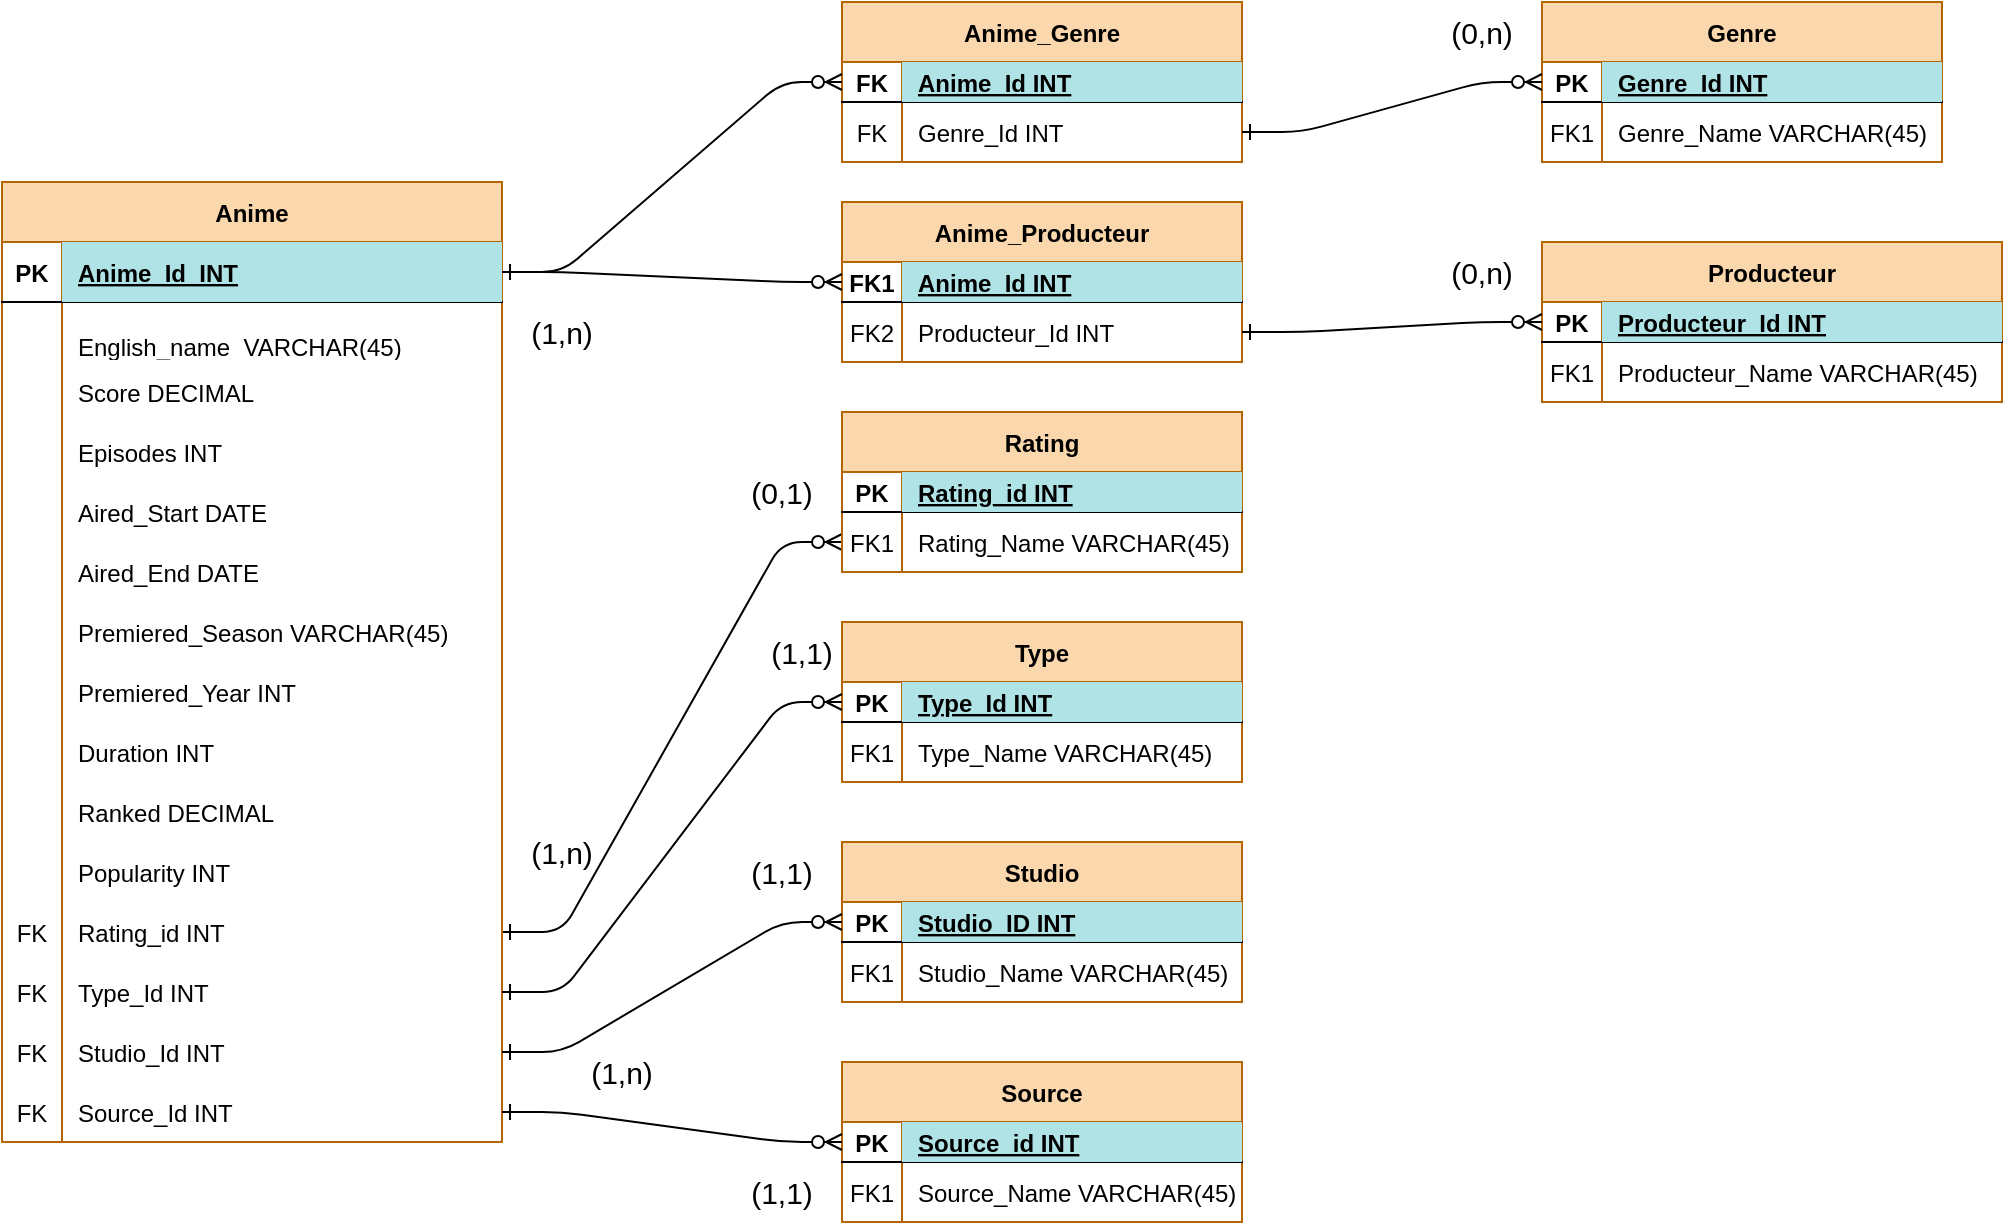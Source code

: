 <mxfile version="24.7.7">
  <diagram id="R2lEEEUBdFMjLlhIrx00" name="Page-1">
    <mxGraphModel dx="1882" dy="841" grid="1" gridSize="10" guides="1" tooltips="1" connect="1" arrows="1" fold="1" page="1" pageScale="1" pageWidth="1169" pageHeight="827" math="0" shadow="0" extFonts="Permanent Marker^https://fonts.googleapis.com/css?family=Permanent+Marker">
      <root>
        <mxCell id="0" />
        <mxCell id="1" parent="0" />
        <mxCell id="C-vyLk0tnHw3VtMMgP7b-1" value="" style="edgeStyle=entityRelationEdgeStyle;endArrow=ERzeroToMany;startArrow=ERone;endFill=1;startFill=0;entryX=0;entryY=0.5;entryDx=0;entryDy=0;exitX=1;exitY=0.5;exitDx=0;exitDy=0;" parent="1" source="Qt7AwBmkytnDfROVw25Z-112" target="C-vyLk0tnHw3VtMMgP7b-6" edge="1">
          <mxGeometry width="100" height="100" relative="1" as="geometry">
            <mxPoint x="340" y="720" as="sourcePoint" />
            <mxPoint x="440" y="620" as="targetPoint" />
          </mxGeometry>
        </mxCell>
        <mxCell id="C-vyLk0tnHw3VtMMgP7b-2" value="Rating" style="shape=table;startSize=30;container=1;collapsible=1;childLayout=tableLayout;fixedRows=1;rowLines=0;fontStyle=1;align=center;resizeLast=1;fillColor=#fad7ac;strokeColor=#b46504;" parent="1" vertex="1">
          <mxGeometry x="470" y="265" width="200" height="80" as="geometry" />
        </mxCell>
        <mxCell id="C-vyLk0tnHw3VtMMgP7b-3" value="" style="shape=partialRectangle;collapsible=0;dropTarget=0;pointerEvents=0;fillColor=none;points=[[0,0.5],[1,0.5]];portConstraint=eastwest;top=0;left=0;right=0;bottom=1;" parent="C-vyLk0tnHw3VtMMgP7b-2" vertex="1">
          <mxGeometry y="30" width="200" height="20" as="geometry" />
        </mxCell>
        <mxCell id="C-vyLk0tnHw3VtMMgP7b-4" value="PK" style="shape=partialRectangle;overflow=hidden;connectable=0;fillColor=none;top=0;left=0;bottom=0;right=0;fontStyle=1;" parent="C-vyLk0tnHw3VtMMgP7b-3" vertex="1">
          <mxGeometry width="30" height="20" as="geometry">
            <mxRectangle width="30" height="20" as="alternateBounds" />
          </mxGeometry>
        </mxCell>
        <mxCell id="C-vyLk0tnHw3VtMMgP7b-5" value="Rating_id INT" style="shape=partialRectangle;overflow=hidden;connectable=0;fillColor=#b0e3e6;top=0;left=0;bottom=0;right=0;align=left;spacingLeft=6;fontStyle=5;strokeColor=#0e8088;" parent="C-vyLk0tnHw3VtMMgP7b-3" vertex="1">
          <mxGeometry x="30" width="170" height="20" as="geometry">
            <mxRectangle width="170" height="20" as="alternateBounds" />
          </mxGeometry>
        </mxCell>
        <mxCell id="C-vyLk0tnHw3VtMMgP7b-6" value="" style="shape=partialRectangle;collapsible=0;dropTarget=0;pointerEvents=0;fillColor=none;points=[[0,0.5],[1,0.5]];portConstraint=eastwest;top=0;left=0;right=0;bottom=0;" parent="C-vyLk0tnHw3VtMMgP7b-2" vertex="1">
          <mxGeometry y="50" width="200" height="30" as="geometry" />
        </mxCell>
        <mxCell id="C-vyLk0tnHw3VtMMgP7b-7" value="FK1" style="shape=partialRectangle;overflow=hidden;connectable=0;fillColor=none;top=0;left=0;bottom=0;right=0;" parent="C-vyLk0tnHw3VtMMgP7b-6" vertex="1">
          <mxGeometry width="30" height="30" as="geometry">
            <mxRectangle width="30" height="30" as="alternateBounds" />
          </mxGeometry>
        </mxCell>
        <mxCell id="C-vyLk0tnHw3VtMMgP7b-8" value="Rating_Name VARCHAR(45)" style="shape=partialRectangle;overflow=hidden;connectable=0;fillColor=none;top=0;left=0;bottom=0;right=0;align=left;spacingLeft=6;" parent="C-vyLk0tnHw3VtMMgP7b-6" vertex="1">
          <mxGeometry x="30" width="170" height="30" as="geometry">
            <mxRectangle width="170" height="30" as="alternateBounds" />
          </mxGeometry>
        </mxCell>
        <mxCell id="C-vyLk0tnHw3VtMMgP7b-23" value="Anime" style="shape=table;startSize=30;container=1;collapsible=1;childLayout=tableLayout;fixedRows=1;rowLines=0;fontStyle=1;align=center;resizeLast=1;fillColor=#fad7ac;strokeColor=#b46504;" parent="1" vertex="1">
          <mxGeometry x="50" y="150" width="250" height="480" as="geometry" />
        </mxCell>
        <mxCell id="C-vyLk0tnHw3VtMMgP7b-24" value="" style="shape=partialRectangle;collapsible=0;dropTarget=0;pointerEvents=0;fillColor=none;points=[[0,0.5],[1,0.5]];portConstraint=eastwest;top=0;left=0;right=0;bottom=1;" parent="C-vyLk0tnHw3VtMMgP7b-23" vertex="1">
          <mxGeometry y="30" width="250" height="30" as="geometry" />
        </mxCell>
        <mxCell id="C-vyLk0tnHw3VtMMgP7b-25" value="PK" style="shape=partialRectangle;overflow=hidden;connectable=0;fillColor=none;top=0;left=0;bottom=0;right=0;fontStyle=1;" parent="C-vyLk0tnHw3VtMMgP7b-24" vertex="1">
          <mxGeometry width="30" height="30" as="geometry">
            <mxRectangle width="30" height="30" as="alternateBounds" />
          </mxGeometry>
        </mxCell>
        <mxCell id="C-vyLk0tnHw3VtMMgP7b-26" value="Anime_Id  INT" style="shape=partialRectangle;overflow=hidden;connectable=0;fillColor=#b0e3e6;top=0;left=0;bottom=0;right=0;align=left;spacingLeft=6;fontStyle=5;strokeColor=#0e8088;" parent="C-vyLk0tnHw3VtMMgP7b-24" vertex="1">
          <mxGeometry x="30" width="220" height="30" as="geometry">
            <mxRectangle width="220" height="30" as="alternateBounds" />
          </mxGeometry>
        </mxCell>
        <mxCell id="C-vyLk0tnHw3VtMMgP7b-27" value="" style="shape=partialRectangle;collapsible=0;dropTarget=0;pointerEvents=0;fillColor=none;points=[[0,0.5],[1,0.5]];portConstraint=eastwest;top=0;left=0;right=0;bottom=0;" parent="C-vyLk0tnHw3VtMMgP7b-23" vertex="1">
          <mxGeometry y="60" width="250" height="30" as="geometry" />
        </mxCell>
        <mxCell id="C-vyLk0tnHw3VtMMgP7b-28" value="" style="shape=partialRectangle;overflow=hidden;connectable=0;fillColor=none;top=0;left=0;bottom=0;right=0;" parent="C-vyLk0tnHw3VtMMgP7b-27" vertex="1">
          <mxGeometry width="30" height="30" as="geometry">
            <mxRectangle width="30" height="30" as="alternateBounds" />
          </mxGeometry>
        </mxCell>
        <mxCell id="C-vyLk0tnHw3VtMMgP7b-29" value="&#xa;&#x9;English_name  VARCHAR(45)&#xa; " style="shape=partialRectangle;overflow=hidden;connectable=0;top=0;left=0;bottom=0;right=0;align=left;spacingLeft=6;fillColor=none;" parent="C-vyLk0tnHw3VtMMgP7b-27" vertex="1">
          <mxGeometry x="30" width="220" height="30" as="geometry">
            <mxRectangle width="220" height="30" as="alternateBounds" />
          </mxGeometry>
        </mxCell>
        <mxCell id="Qt7AwBmkytnDfROVw25Z-85" value="" style="shape=partialRectangle;collapsible=0;dropTarget=0;pointerEvents=0;points=[[0,0.5],[1,0.5]];portConstraint=eastwest;top=0;left=0;right=0;bottom=0;fillColor=none;" parent="C-vyLk0tnHw3VtMMgP7b-23" vertex="1">
          <mxGeometry y="90" width="250" height="30" as="geometry" />
        </mxCell>
        <mxCell id="Qt7AwBmkytnDfROVw25Z-86" value="" style="shape=partialRectangle;overflow=hidden;connectable=0;top=0;left=0;bottom=0;right=0;fillColor=none;" parent="Qt7AwBmkytnDfROVw25Z-85" vertex="1">
          <mxGeometry width="30" height="30" as="geometry">
            <mxRectangle width="30" height="30" as="alternateBounds" />
          </mxGeometry>
        </mxCell>
        <mxCell id="Qt7AwBmkytnDfROVw25Z-87" value="Score DECIMAL" style="shape=partialRectangle;overflow=hidden;connectable=0;top=0;left=0;bottom=0;right=0;align=left;spacingLeft=6;fillColor=none;" parent="Qt7AwBmkytnDfROVw25Z-85" vertex="1">
          <mxGeometry x="30" width="220" height="30" as="geometry">
            <mxRectangle width="220" height="30" as="alternateBounds" />
          </mxGeometry>
        </mxCell>
        <mxCell id="Qt7AwBmkytnDfROVw25Z-88" value="" style="shape=partialRectangle;collapsible=0;dropTarget=0;pointerEvents=0;points=[[0,0.5],[1,0.5]];portConstraint=eastwest;top=0;left=0;right=0;bottom=0;fillColor=none;" parent="C-vyLk0tnHw3VtMMgP7b-23" vertex="1">
          <mxGeometry y="120" width="250" height="30" as="geometry" />
        </mxCell>
        <mxCell id="Qt7AwBmkytnDfROVw25Z-89" value="" style="shape=partialRectangle;overflow=hidden;connectable=0;top=0;left=0;bottom=0;right=0;fillColor=none;" parent="Qt7AwBmkytnDfROVw25Z-88" vertex="1">
          <mxGeometry width="30" height="30" as="geometry">
            <mxRectangle width="30" height="30" as="alternateBounds" />
          </mxGeometry>
        </mxCell>
        <mxCell id="Qt7AwBmkytnDfROVw25Z-90" value="Episodes INT" style="shape=partialRectangle;overflow=hidden;connectable=0;top=0;left=0;bottom=0;right=0;align=left;spacingLeft=6;fillColor=none;" parent="Qt7AwBmkytnDfROVw25Z-88" vertex="1">
          <mxGeometry x="30" width="220" height="30" as="geometry">
            <mxRectangle width="220" height="30" as="alternateBounds" />
          </mxGeometry>
        </mxCell>
        <mxCell id="Qt7AwBmkytnDfROVw25Z-91" value="" style="shape=partialRectangle;collapsible=0;dropTarget=0;pointerEvents=0;points=[[0,0.5],[1,0.5]];portConstraint=eastwest;top=0;left=0;right=0;bottom=0;fillColor=none;" parent="C-vyLk0tnHw3VtMMgP7b-23" vertex="1">
          <mxGeometry y="150" width="250" height="30" as="geometry" />
        </mxCell>
        <mxCell id="Qt7AwBmkytnDfROVw25Z-92" value="" style="shape=partialRectangle;overflow=hidden;connectable=0;top=0;left=0;bottom=0;right=0;fillColor=none;" parent="Qt7AwBmkytnDfROVw25Z-91" vertex="1">
          <mxGeometry width="30" height="30" as="geometry">
            <mxRectangle width="30" height="30" as="alternateBounds" />
          </mxGeometry>
        </mxCell>
        <mxCell id="Qt7AwBmkytnDfROVw25Z-93" value="Aired_Start DATE" style="shape=partialRectangle;overflow=hidden;connectable=0;top=0;left=0;bottom=0;right=0;align=left;spacingLeft=6;fillColor=none;" parent="Qt7AwBmkytnDfROVw25Z-91" vertex="1">
          <mxGeometry x="30" width="220" height="30" as="geometry">
            <mxRectangle width="220" height="30" as="alternateBounds" />
          </mxGeometry>
        </mxCell>
        <mxCell id="Qt7AwBmkytnDfROVw25Z-94" value="" style="shape=partialRectangle;collapsible=0;dropTarget=0;pointerEvents=0;points=[[0,0.5],[1,0.5]];portConstraint=eastwest;top=0;left=0;right=0;bottom=0;fillColor=none;" parent="C-vyLk0tnHw3VtMMgP7b-23" vertex="1">
          <mxGeometry y="180" width="250" height="30" as="geometry" />
        </mxCell>
        <mxCell id="Qt7AwBmkytnDfROVw25Z-95" value="" style="shape=partialRectangle;overflow=hidden;connectable=0;top=0;left=0;bottom=0;right=0;fillColor=none;" parent="Qt7AwBmkytnDfROVw25Z-94" vertex="1">
          <mxGeometry width="30" height="30" as="geometry">
            <mxRectangle width="30" height="30" as="alternateBounds" />
          </mxGeometry>
        </mxCell>
        <mxCell id="Qt7AwBmkytnDfROVw25Z-96" value="Aired_End DATE" style="shape=partialRectangle;overflow=hidden;connectable=0;top=0;left=0;bottom=0;right=0;align=left;spacingLeft=6;fillColor=none;" parent="Qt7AwBmkytnDfROVw25Z-94" vertex="1">
          <mxGeometry x="30" width="220" height="30" as="geometry">
            <mxRectangle width="220" height="30" as="alternateBounds" />
          </mxGeometry>
        </mxCell>
        <mxCell id="Qt7AwBmkytnDfROVw25Z-97" value="" style="shape=partialRectangle;collapsible=0;dropTarget=0;pointerEvents=0;points=[[0,0.5],[1,0.5]];portConstraint=eastwest;top=0;left=0;right=0;bottom=0;fillColor=none;" parent="C-vyLk0tnHw3VtMMgP7b-23" vertex="1">
          <mxGeometry y="210" width="250" height="30" as="geometry" />
        </mxCell>
        <mxCell id="Qt7AwBmkytnDfROVw25Z-98" value="" style="shape=partialRectangle;overflow=hidden;connectable=0;top=0;left=0;bottom=0;right=0;fillColor=none;" parent="Qt7AwBmkytnDfROVw25Z-97" vertex="1">
          <mxGeometry width="30" height="30" as="geometry">
            <mxRectangle width="30" height="30" as="alternateBounds" />
          </mxGeometry>
        </mxCell>
        <mxCell id="Qt7AwBmkytnDfROVw25Z-99" value="Premiered_Season VARCHAR(45)" style="shape=partialRectangle;overflow=hidden;connectable=0;top=0;left=0;bottom=0;right=0;align=left;spacingLeft=6;fillColor=none;" parent="Qt7AwBmkytnDfROVw25Z-97" vertex="1">
          <mxGeometry x="30" width="220" height="30" as="geometry">
            <mxRectangle width="220" height="30" as="alternateBounds" />
          </mxGeometry>
        </mxCell>
        <mxCell id="Qt7AwBmkytnDfROVw25Z-100" value="" style="shape=partialRectangle;collapsible=0;dropTarget=0;pointerEvents=0;points=[[0,0.5],[1,0.5]];portConstraint=eastwest;top=0;left=0;right=0;bottom=0;fillColor=none;" parent="C-vyLk0tnHw3VtMMgP7b-23" vertex="1">
          <mxGeometry y="240" width="250" height="30" as="geometry" />
        </mxCell>
        <mxCell id="Qt7AwBmkytnDfROVw25Z-101" value="" style="shape=partialRectangle;overflow=hidden;connectable=0;top=0;left=0;bottom=0;right=0;fillColor=none;" parent="Qt7AwBmkytnDfROVw25Z-100" vertex="1">
          <mxGeometry width="30" height="30" as="geometry">
            <mxRectangle width="30" height="30" as="alternateBounds" />
          </mxGeometry>
        </mxCell>
        <mxCell id="Qt7AwBmkytnDfROVw25Z-102" value="Premiered_Year INT" style="shape=partialRectangle;overflow=hidden;connectable=0;top=0;left=0;bottom=0;right=0;align=left;spacingLeft=6;fillColor=none;" parent="Qt7AwBmkytnDfROVw25Z-100" vertex="1">
          <mxGeometry x="30" width="220" height="30" as="geometry">
            <mxRectangle width="220" height="30" as="alternateBounds" />
          </mxGeometry>
        </mxCell>
        <mxCell id="Qt7AwBmkytnDfROVw25Z-103" value="" style="shape=partialRectangle;collapsible=0;dropTarget=0;pointerEvents=0;points=[[0,0.5],[1,0.5]];portConstraint=eastwest;top=0;left=0;right=0;bottom=0;fillColor=none;" parent="C-vyLk0tnHw3VtMMgP7b-23" vertex="1">
          <mxGeometry y="270" width="250" height="30" as="geometry" />
        </mxCell>
        <mxCell id="Qt7AwBmkytnDfROVw25Z-104" value="" style="shape=partialRectangle;overflow=hidden;connectable=0;top=0;left=0;bottom=0;right=0;fillColor=none;" parent="Qt7AwBmkytnDfROVw25Z-103" vertex="1">
          <mxGeometry width="30" height="30" as="geometry">
            <mxRectangle width="30" height="30" as="alternateBounds" />
          </mxGeometry>
        </mxCell>
        <mxCell id="Qt7AwBmkytnDfROVw25Z-105" value="Duration INT" style="shape=partialRectangle;overflow=hidden;connectable=0;top=0;left=0;bottom=0;right=0;align=left;spacingLeft=6;fillColor=none;" parent="Qt7AwBmkytnDfROVw25Z-103" vertex="1">
          <mxGeometry x="30" width="220" height="30" as="geometry">
            <mxRectangle width="220" height="30" as="alternateBounds" />
          </mxGeometry>
        </mxCell>
        <mxCell id="Qt7AwBmkytnDfROVw25Z-106" value="" style="shape=partialRectangle;collapsible=0;dropTarget=0;pointerEvents=0;points=[[0,0.5],[1,0.5]];portConstraint=eastwest;top=0;left=0;right=0;bottom=0;fillColor=none;" parent="C-vyLk0tnHw3VtMMgP7b-23" vertex="1">
          <mxGeometry y="300" width="250" height="30" as="geometry" />
        </mxCell>
        <mxCell id="Qt7AwBmkytnDfROVw25Z-107" value="" style="shape=partialRectangle;overflow=hidden;connectable=0;top=0;left=0;bottom=0;right=0;fillColor=none;" parent="Qt7AwBmkytnDfROVw25Z-106" vertex="1">
          <mxGeometry width="30" height="30" as="geometry">
            <mxRectangle width="30" height="30" as="alternateBounds" />
          </mxGeometry>
        </mxCell>
        <mxCell id="Qt7AwBmkytnDfROVw25Z-108" value="Ranked DECIMAL" style="shape=partialRectangle;overflow=hidden;connectable=0;top=0;left=0;bottom=0;right=0;align=left;spacingLeft=6;fillColor=none;" parent="Qt7AwBmkytnDfROVw25Z-106" vertex="1">
          <mxGeometry x="30" width="220" height="30" as="geometry">
            <mxRectangle width="220" height="30" as="alternateBounds" />
          </mxGeometry>
        </mxCell>
        <mxCell id="Qt7AwBmkytnDfROVw25Z-109" value="" style="shape=partialRectangle;collapsible=0;dropTarget=0;pointerEvents=0;points=[[0,0.5],[1,0.5]];portConstraint=eastwest;top=0;left=0;right=0;bottom=0;fillColor=none;" parent="C-vyLk0tnHw3VtMMgP7b-23" vertex="1">
          <mxGeometry y="330" width="250" height="30" as="geometry" />
        </mxCell>
        <mxCell id="Qt7AwBmkytnDfROVw25Z-110" value="" style="shape=partialRectangle;overflow=hidden;connectable=0;top=0;left=0;bottom=0;right=0;fillColor=none;" parent="Qt7AwBmkytnDfROVw25Z-109" vertex="1">
          <mxGeometry width="30" height="30" as="geometry">
            <mxRectangle width="30" height="30" as="alternateBounds" />
          </mxGeometry>
        </mxCell>
        <mxCell id="Qt7AwBmkytnDfROVw25Z-111" value="Popularity INT" style="shape=partialRectangle;overflow=hidden;connectable=0;top=0;left=0;bottom=0;right=0;align=left;spacingLeft=6;fillColor=none;" parent="Qt7AwBmkytnDfROVw25Z-109" vertex="1">
          <mxGeometry x="30" width="220" height="30" as="geometry">
            <mxRectangle width="220" height="30" as="alternateBounds" />
          </mxGeometry>
        </mxCell>
        <mxCell id="Qt7AwBmkytnDfROVw25Z-112" value="" style="shape=partialRectangle;collapsible=0;dropTarget=0;pointerEvents=0;points=[[0,0.5],[1,0.5]];portConstraint=eastwest;top=0;left=0;right=0;bottom=0;fillColor=none;" parent="C-vyLk0tnHw3VtMMgP7b-23" vertex="1">
          <mxGeometry y="360" width="250" height="30" as="geometry" />
        </mxCell>
        <mxCell id="Qt7AwBmkytnDfROVw25Z-113" value="FK" style="shape=partialRectangle;overflow=hidden;connectable=0;top=0;left=0;bottom=0;right=0;fillColor=none;" parent="Qt7AwBmkytnDfROVw25Z-112" vertex="1">
          <mxGeometry width="30" height="30" as="geometry">
            <mxRectangle width="30" height="30" as="alternateBounds" />
          </mxGeometry>
        </mxCell>
        <mxCell id="Qt7AwBmkytnDfROVw25Z-114" value="Rating_id INT" style="shape=partialRectangle;overflow=hidden;connectable=0;top=0;left=0;bottom=0;right=0;align=left;spacingLeft=6;fillColor=none;" parent="Qt7AwBmkytnDfROVw25Z-112" vertex="1">
          <mxGeometry x="30" width="220" height="30" as="geometry">
            <mxRectangle width="220" height="30" as="alternateBounds" />
          </mxGeometry>
        </mxCell>
        <mxCell id="Qt7AwBmkytnDfROVw25Z-118" value="" style="shape=partialRectangle;collapsible=0;dropTarget=0;pointerEvents=0;points=[[0,0.5],[1,0.5]];portConstraint=eastwest;top=0;left=0;right=0;bottom=0;fillColor=none;" parent="C-vyLk0tnHw3VtMMgP7b-23" vertex="1">
          <mxGeometry y="390" width="250" height="30" as="geometry" />
        </mxCell>
        <mxCell id="Qt7AwBmkytnDfROVw25Z-119" value="FK" style="shape=partialRectangle;overflow=hidden;connectable=0;top=0;left=0;bottom=0;right=0;fillColor=none;" parent="Qt7AwBmkytnDfROVw25Z-118" vertex="1">
          <mxGeometry width="30" height="30" as="geometry">
            <mxRectangle width="30" height="30" as="alternateBounds" />
          </mxGeometry>
        </mxCell>
        <mxCell id="Qt7AwBmkytnDfROVw25Z-120" value="Type_Id INT" style="shape=partialRectangle;overflow=hidden;connectable=0;top=0;left=0;bottom=0;right=0;align=left;spacingLeft=6;fillColor=none;" parent="Qt7AwBmkytnDfROVw25Z-118" vertex="1">
          <mxGeometry x="30" width="220" height="30" as="geometry">
            <mxRectangle width="220" height="30" as="alternateBounds" />
          </mxGeometry>
        </mxCell>
        <mxCell id="Qt7AwBmkytnDfROVw25Z-124" value="" style="shape=partialRectangle;collapsible=0;dropTarget=0;pointerEvents=0;points=[[0,0.5],[1,0.5]];portConstraint=eastwest;top=0;left=0;right=0;bottom=0;fillColor=none;" parent="C-vyLk0tnHw3VtMMgP7b-23" vertex="1">
          <mxGeometry y="420" width="250" height="30" as="geometry" />
        </mxCell>
        <mxCell id="Qt7AwBmkytnDfROVw25Z-125" value="FK" style="shape=partialRectangle;overflow=hidden;connectable=0;top=0;left=0;bottom=0;right=0;fillColor=none;" parent="Qt7AwBmkytnDfROVw25Z-124" vertex="1">
          <mxGeometry width="30" height="30" as="geometry">
            <mxRectangle width="30" height="30" as="alternateBounds" />
          </mxGeometry>
        </mxCell>
        <mxCell id="Qt7AwBmkytnDfROVw25Z-126" value="Studio_Id INT" style="shape=partialRectangle;overflow=hidden;connectable=0;top=0;left=0;bottom=0;right=0;align=left;spacingLeft=6;fillColor=none;" parent="Qt7AwBmkytnDfROVw25Z-124" vertex="1">
          <mxGeometry x="30" width="220" height="30" as="geometry">
            <mxRectangle width="220" height="30" as="alternateBounds" />
          </mxGeometry>
        </mxCell>
        <mxCell id="NlvSnziR9fEdIsnMqwPd-1" value="" style="shape=partialRectangle;collapsible=0;dropTarget=0;pointerEvents=0;points=[[0,0.5],[1,0.5]];portConstraint=eastwest;top=0;left=0;right=0;bottom=0;fillColor=none;" vertex="1" parent="C-vyLk0tnHw3VtMMgP7b-23">
          <mxGeometry y="450" width="250" height="30" as="geometry" />
        </mxCell>
        <mxCell id="NlvSnziR9fEdIsnMqwPd-2" value="FK" style="shape=partialRectangle;overflow=hidden;connectable=0;top=0;left=0;bottom=0;right=0;fillColor=none;" vertex="1" parent="NlvSnziR9fEdIsnMqwPd-1">
          <mxGeometry width="30" height="30" as="geometry">
            <mxRectangle width="30" height="30" as="alternateBounds" />
          </mxGeometry>
        </mxCell>
        <mxCell id="NlvSnziR9fEdIsnMqwPd-3" value="Source_Id INT" style="shape=partialRectangle;overflow=hidden;connectable=0;top=0;left=0;bottom=0;right=0;align=left;spacingLeft=6;fillColor=none;" vertex="1" parent="NlvSnziR9fEdIsnMqwPd-1">
          <mxGeometry x="30" width="220" height="30" as="geometry">
            <mxRectangle width="220" height="30" as="alternateBounds" />
          </mxGeometry>
        </mxCell>
        <mxCell id="Qt7AwBmkytnDfROVw25Z-54" value="Type" style="shape=table;startSize=30;container=1;collapsible=1;childLayout=tableLayout;fixedRows=1;rowLines=0;fontStyle=1;align=center;resizeLast=1;fillColor=#fad7ac;strokeColor=#b46504;" parent="1" vertex="1">
          <mxGeometry x="470" y="370" width="200" height="80" as="geometry" />
        </mxCell>
        <mxCell id="Qt7AwBmkytnDfROVw25Z-55" value="" style="shape=partialRectangle;collapsible=0;dropTarget=0;pointerEvents=0;fillColor=none;points=[[0,0.5],[1,0.5]];portConstraint=eastwest;top=0;left=0;right=0;bottom=1;" parent="Qt7AwBmkytnDfROVw25Z-54" vertex="1">
          <mxGeometry y="30" width="200" height="20" as="geometry" />
        </mxCell>
        <mxCell id="Qt7AwBmkytnDfROVw25Z-56" value="PK" style="shape=partialRectangle;overflow=hidden;connectable=0;fillColor=none;top=0;left=0;bottom=0;right=0;fontStyle=1;" parent="Qt7AwBmkytnDfROVw25Z-55" vertex="1">
          <mxGeometry width="30" height="20" as="geometry">
            <mxRectangle width="30" height="20" as="alternateBounds" />
          </mxGeometry>
        </mxCell>
        <mxCell id="Qt7AwBmkytnDfROVw25Z-57" value="Type_Id INT" style="shape=partialRectangle;overflow=hidden;connectable=0;fillColor=#b0e3e6;top=0;left=0;bottom=0;right=0;align=left;spacingLeft=6;fontStyle=5;strokeColor=#0e8088;" parent="Qt7AwBmkytnDfROVw25Z-55" vertex="1">
          <mxGeometry x="30" width="170" height="20" as="geometry">
            <mxRectangle width="170" height="20" as="alternateBounds" />
          </mxGeometry>
        </mxCell>
        <mxCell id="Qt7AwBmkytnDfROVw25Z-58" value="" style="shape=partialRectangle;collapsible=0;dropTarget=0;pointerEvents=0;fillColor=none;points=[[0,0.5],[1,0.5]];portConstraint=eastwest;top=0;left=0;right=0;bottom=0;" parent="Qt7AwBmkytnDfROVw25Z-54" vertex="1">
          <mxGeometry y="50" width="200" height="30" as="geometry" />
        </mxCell>
        <mxCell id="Qt7AwBmkytnDfROVw25Z-59" value="FK1" style="shape=partialRectangle;overflow=hidden;connectable=0;fillColor=none;top=0;left=0;bottom=0;right=0;" parent="Qt7AwBmkytnDfROVw25Z-58" vertex="1">
          <mxGeometry width="30" height="30" as="geometry">
            <mxRectangle width="30" height="30" as="alternateBounds" />
          </mxGeometry>
        </mxCell>
        <mxCell id="Qt7AwBmkytnDfROVw25Z-60" value="Type_Name VARCHAR(45)" style="shape=partialRectangle;overflow=hidden;connectable=0;fillColor=none;top=0;left=0;bottom=0;right=0;align=left;spacingLeft=6;" parent="Qt7AwBmkytnDfROVw25Z-58" vertex="1">
          <mxGeometry x="30" width="170" height="30" as="geometry">
            <mxRectangle width="170" height="30" as="alternateBounds" />
          </mxGeometry>
        </mxCell>
        <mxCell id="Qt7AwBmkytnDfROVw25Z-61" value="Genre" style="shape=table;startSize=30;container=1;collapsible=1;childLayout=tableLayout;fixedRows=1;rowLines=0;fontStyle=1;align=center;resizeLast=1;fillColor=#fad7ac;strokeColor=#b46504;" parent="1" vertex="1">
          <mxGeometry x="820" y="60" width="200" height="80" as="geometry" />
        </mxCell>
        <mxCell id="Qt7AwBmkytnDfROVw25Z-62" value="" style="shape=partialRectangle;collapsible=0;dropTarget=0;pointerEvents=0;fillColor=none;points=[[0,0.5],[1,0.5]];portConstraint=eastwest;top=0;left=0;right=0;bottom=1;" parent="Qt7AwBmkytnDfROVw25Z-61" vertex="1">
          <mxGeometry y="30" width="200" height="20" as="geometry" />
        </mxCell>
        <mxCell id="Qt7AwBmkytnDfROVw25Z-63" value="PK" style="shape=partialRectangle;overflow=hidden;connectable=0;fillColor=none;top=0;left=0;bottom=0;right=0;fontStyle=1;" parent="Qt7AwBmkytnDfROVw25Z-62" vertex="1">
          <mxGeometry width="30" height="20" as="geometry">
            <mxRectangle width="30" height="20" as="alternateBounds" />
          </mxGeometry>
        </mxCell>
        <mxCell id="Qt7AwBmkytnDfROVw25Z-64" value="Genre_Id INT" style="shape=partialRectangle;overflow=hidden;connectable=0;fillColor=#b0e3e6;top=0;left=0;bottom=0;right=0;align=left;spacingLeft=6;fontStyle=5;strokeColor=#0e8088;" parent="Qt7AwBmkytnDfROVw25Z-62" vertex="1">
          <mxGeometry x="30" width="170" height="20" as="geometry">
            <mxRectangle width="170" height="20" as="alternateBounds" />
          </mxGeometry>
        </mxCell>
        <mxCell id="Qt7AwBmkytnDfROVw25Z-65" value="" style="shape=partialRectangle;collapsible=0;dropTarget=0;pointerEvents=0;fillColor=none;points=[[0,0.5],[1,0.5]];portConstraint=eastwest;top=0;left=0;right=0;bottom=0;" parent="Qt7AwBmkytnDfROVw25Z-61" vertex="1">
          <mxGeometry y="50" width="200" height="30" as="geometry" />
        </mxCell>
        <mxCell id="Qt7AwBmkytnDfROVw25Z-66" value="FK1" style="shape=partialRectangle;overflow=hidden;connectable=0;fillColor=none;top=0;left=0;bottom=0;right=0;" parent="Qt7AwBmkytnDfROVw25Z-65" vertex="1">
          <mxGeometry width="30" height="30" as="geometry">
            <mxRectangle width="30" height="30" as="alternateBounds" />
          </mxGeometry>
        </mxCell>
        <mxCell id="Qt7AwBmkytnDfROVw25Z-67" value="Genre_Name VARCHAR(45)" style="shape=partialRectangle;overflow=hidden;connectable=0;fillColor=none;top=0;left=0;bottom=0;right=0;align=left;spacingLeft=6;" parent="Qt7AwBmkytnDfROVw25Z-65" vertex="1">
          <mxGeometry x="30" width="170" height="30" as="geometry">
            <mxRectangle width="170" height="30" as="alternateBounds" />
          </mxGeometry>
        </mxCell>
        <mxCell id="Qt7AwBmkytnDfROVw25Z-68" value="Producteur" style="shape=table;startSize=30;container=1;collapsible=1;childLayout=tableLayout;fixedRows=1;rowLines=0;fontStyle=1;align=center;resizeLast=1;fillColor=#fad7ac;strokeColor=#b46504;" parent="1" vertex="1">
          <mxGeometry x="820" y="180" width="230" height="80" as="geometry" />
        </mxCell>
        <mxCell id="Qt7AwBmkytnDfROVw25Z-69" value="" style="shape=partialRectangle;collapsible=0;dropTarget=0;pointerEvents=0;fillColor=none;points=[[0,0.5],[1,0.5]];portConstraint=eastwest;top=0;left=0;right=0;bottom=1;" parent="Qt7AwBmkytnDfROVw25Z-68" vertex="1">
          <mxGeometry y="30" width="230" height="20" as="geometry" />
        </mxCell>
        <mxCell id="Qt7AwBmkytnDfROVw25Z-70" value="PK" style="shape=partialRectangle;overflow=hidden;connectable=0;fillColor=none;top=0;left=0;bottom=0;right=0;fontStyle=1;" parent="Qt7AwBmkytnDfROVw25Z-69" vertex="1">
          <mxGeometry width="30" height="20" as="geometry">
            <mxRectangle width="30" height="20" as="alternateBounds" />
          </mxGeometry>
        </mxCell>
        <mxCell id="Qt7AwBmkytnDfROVw25Z-71" value="Producteur_Id INT" style="shape=partialRectangle;overflow=hidden;connectable=0;fillColor=#b0e3e6;top=0;left=0;bottom=0;right=0;align=left;spacingLeft=6;fontStyle=5;strokeColor=#0e8088;" parent="Qt7AwBmkytnDfROVw25Z-69" vertex="1">
          <mxGeometry x="30" width="200" height="20" as="geometry">
            <mxRectangle width="200" height="20" as="alternateBounds" />
          </mxGeometry>
        </mxCell>
        <mxCell id="Qt7AwBmkytnDfROVw25Z-72" value="" style="shape=partialRectangle;collapsible=0;dropTarget=0;pointerEvents=0;fillColor=none;points=[[0,0.5],[1,0.5]];portConstraint=eastwest;top=0;left=0;right=0;bottom=0;" parent="Qt7AwBmkytnDfROVw25Z-68" vertex="1">
          <mxGeometry y="50" width="230" height="30" as="geometry" />
        </mxCell>
        <mxCell id="Qt7AwBmkytnDfROVw25Z-73" value="FK1" style="shape=partialRectangle;overflow=hidden;connectable=0;fillColor=none;top=0;left=0;bottom=0;right=0;" parent="Qt7AwBmkytnDfROVw25Z-72" vertex="1">
          <mxGeometry width="30" height="30" as="geometry">
            <mxRectangle width="30" height="30" as="alternateBounds" />
          </mxGeometry>
        </mxCell>
        <mxCell id="Qt7AwBmkytnDfROVw25Z-74" value="Producteur_Name VARCHAR(45)" style="shape=partialRectangle;overflow=hidden;connectable=0;fillColor=none;top=0;left=0;bottom=0;right=0;align=left;spacingLeft=6;" parent="Qt7AwBmkytnDfROVw25Z-72" vertex="1">
          <mxGeometry x="30" width="200" height="30" as="geometry">
            <mxRectangle width="200" height="30" as="alternateBounds" />
          </mxGeometry>
        </mxCell>
        <mxCell id="Qt7AwBmkytnDfROVw25Z-78" value="Studio" style="shape=table;startSize=30;container=1;collapsible=1;childLayout=tableLayout;fixedRows=1;rowLines=0;fontStyle=1;align=center;resizeLast=1;fillColor=#fad7ac;strokeColor=#b46504;" parent="1" vertex="1">
          <mxGeometry x="470" y="480" width="200" height="80" as="geometry" />
        </mxCell>
        <mxCell id="Qt7AwBmkytnDfROVw25Z-79" value="" style="shape=partialRectangle;collapsible=0;dropTarget=0;pointerEvents=0;fillColor=none;points=[[0,0.5],[1,0.5]];portConstraint=eastwest;top=0;left=0;right=0;bottom=1;" parent="Qt7AwBmkytnDfROVw25Z-78" vertex="1">
          <mxGeometry y="30" width="200" height="20" as="geometry" />
        </mxCell>
        <mxCell id="Qt7AwBmkytnDfROVw25Z-80" value="PK" style="shape=partialRectangle;overflow=hidden;connectable=0;fillColor=none;top=0;left=0;bottom=0;right=0;fontStyle=1;" parent="Qt7AwBmkytnDfROVw25Z-79" vertex="1">
          <mxGeometry width="30" height="20" as="geometry">
            <mxRectangle width="30" height="20" as="alternateBounds" />
          </mxGeometry>
        </mxCell>
        <mxCell id="Qt7AwBmkytnDfROVw25Z-81" value="Studio_ID INT" style="shape=partialRectangle;overflow=hidden;connectable=0;fillColor=#b0e3e6;top=0;left=0;bottom=0;right=0;align=left;spacingLeft=6;fontStyle=5;strokeColor=#0e8088;" parent="Qt7AwBmkytnDfROVw25Z-79" vertex="1">
          <mxGeometry x="30" width="170" height="20" as="geometry">
            <mxRectangle width="170" height="20" as="alternateBounds" />
          </mxGeometry>
        </mxCell>
        <mxCell id="Qt7AwBmkytnDfROVw25Z-82" value="" style="shape=partialRectangle;collapsible=0;dropTarget=0;pointerEvents=0;fillColor=none;points=[[0,0.5],[1,0.5]];portConstraint=eastwest;top=0;left=0;right=0;bottom=0;" parent="Qt7AwBmkytnDfROVw25Z-78" vertex="1">
          <mxGeometry y="50" width="200" height="30" as="geometry" />
        </mxCell>
        <mxCell id="Qt7AwBmkytnDfROVw25Z-83" value="FK1" style="shape=partialRectangle;overflow=hidden;connectable=0;fillColor=none;top=0;left=0;bottom=0;right=0;" parent="Qt7AwBmkytnDfROVw25Z-82" vertex="1">
          <mxGeometry width="30" height="30" as="geometry">
            <mxRectangle width="30" height="30" as="alternateBounds" />
          </mxGeometry>
        </mxCell>
        <mxCell id="Qt7AwBmkytnDfROVw25Z-84" value="Studio_Name VARCHAR(45)" style="shape=partialRectangle;overflow=hidden;connectable=0;fillColor=none;top=0;left=0;bottom=0;right=0;align=left;spacingLeft=6;" parent="Qt7AwBmkytnDfROVw25Z-82" vertex="1">
          <mxGeometry x="30" width="170" height="30" as="geometry">
            <mxRectangle width="170" height="30" as="alternateBounds" />
          </mxGeometry>
        </mxCell>
        <mxCell id="Qt7AwBmkytnDfROVw25Z-130" value="Anime_Genre" style="shape=table;startSize=30;container=1;collapsible=1;childLayout=tableLayout;fixedRows=1;rowLines=0;fontStyle=1;align=center;resizeLast=1;fillColor=#fad7ac;strokeColor=#b46504;" parent="1" vertex="1">
          <mxGeometry x="470" y="60" width="200" height="80" as="geometry" />
        </mxCell>
        <mxCell id="Qt7AwBmkytnDfROVw25Z-131" value="" style="shape=partialRectangle;collapsible=0;dropTarget=0;pointerEvents=0;fillColor=none;points=[[0,0.5],[1,0.5]];portConstraint=eastwest;top=0;left=0;right=0;bottom=1;" parent="Qt7AwBmkytnDfROVw25Z-130" vertex="1">
          <mxGeometry y="30" width="200" height="20" as="geometry" />
        </mxCell>
        <mxCell id="Qt7AwBmkytnDfROVw25Z-132" value="FK" style="shape=partialRectangle;overflow=hidden;connectable=0;fillColor=none;top=0;left=0;bottom=0;right=0;fontStyle=1;" parent="Qt7AwBmkytnDfROVw25Z-131" vertex="1">
          <mxGeometry width="30" height="20" as="geometry">
            <mxRectangle width="30" height="20" as="alternateBounds" />
          </mxGeometry>
        </mxCell>
        <mxCell id="Qt7AwBmkytnDfROVw25Z-133" value="Anime_Id INT" style="shape=partialRectangle;overflow=hidden;connectable=0;fillColor=#b0e3e6;top=0;left=0;bottom=0;right=0;align=left;spacingLeft=6;fontStyle=5;strokeColor=#0e8088;" parent="Qt7AwBmkytnDfROVw25Z-131" vertex="1">
          <mxGeometry x="30" width="170" height="20" as="geometry">
            <mxRectangle width="170" height="20" as="alternateBounds" />
          </mxGeometry>
        </mxCell>
        <mxCell id="Qt7AwBmkytnDfROVw25Z-134" value="" style="shape=partialRectangle;collapsible=0;dropTarget=0;pointerEvents=0;fillColor=none;points=[[0,0.5],[1,0.5]];portConstraint=eastwest;top=0;left=0;right=0;bottom=0;" parent="Qt7AwBmkytnDfROVw25Z-130" vertex="1">
          <mxGeometry y="50" width="200" height="30" as="geometry" />
        </mxCell>
        <mxCell id="Qt7AwBmkytnDfROVw25Z-135" value="FK" style="shape=partialRectangle;overflow=hidden;connectable=0;fillColor=none;top=0;left=0;bottom=0;right=0;" parent="Qt7AwBmkytnDfROVw25Z-134" vertex="1">
          <mxGeometry width="30" height="30" as="geometry">
            <mxRectangle width="30" height="30" as="alternateBounds" />
          </mxGeometry>
        </mxCell>
        <mxCell id="Qt7AwBmkytnDfROVw25Z-136" value="Genre_Id INT" style="shape=partialRectangle;overflow=hidden;connectable=0;fillColor=none;top=0;left=0;bottom=0;right=0;align=left;spacingLeft=6;" parent="Qt7AwBmkytnDfROVw25Z-134" vertex="1">
          <mxGeometry x="30" width="170" height="30" as="geometry">
            <mxRectangle width="170" height="30" as="alternateBounds" />
          </mxGeometry>
        </mxCell>
        <mxCell id="Qt7AwBmkytnDfROVw25Z-137" value="Anime_Producteur" style="shape=table;startSize=30;container=1;collapsible=1;childLayout=tableLayout;fixedRows=1;rowLines=0;fontStyle=1;align=center;resizeLast=1;fillColor=#fad7ac;strokeColor=#b46504;" parent="1" vertex="1">
          <mxGeometry x="470" y="160" width="200" height="80" as="geometry" />
        </mxCell>
        <mxCell id="Qt7AwBmkytnDfROVw25Z-138" value="" style="shape=partialRectangle;collapsible=0;dropTarget=0;pointerEvents=0;fillColor=none;points=[[0,0.5],[1,0.5]];portConstraint=eastwest;top=0;left=0;right=0;bottom=1;" parent="Qt7AwBmkytnDfROVw25Z-137" vertex="1">
          <mxGeometry y="30" width="200" height="20" as="geometry" />
        </mxCell>
        <mxCell id="Qt7AwBmkytnDfROVw25Z-139" value="FK1" style="shape=partialRectangle;overflow=hidden;connectable=0;fillColor=none;top=0;left=0;bottom=0;right=0;fontStyle=1;" parent="Qt7AwBmkytnDfROVw25Z-138" vertex="1">
          <mxGeometry width="30" height="20" as="geometry">
            <mxRectangle width="30" height="20" as="alternateBounds" />
          </mxGeometry>
        </mxCell>
        <mxCell id="Qt7AwBmkytnDfROVw25Z-140" value="Anime_Id INT" style="shape=partialRectangle;overflow=hidden;connectable=0;fillColor=#b0e3e6;top=0;left=0;bottom=0;right=0;align=left;spacingLeft=6;fontStyle=5;strokeColor=#0e8088;" parent="Qt7AwBmkytnDfROVw25Z-138" vertex="1">
          <mxGeometry x="30" width="170" height="20" as="geometry">
            <mxRectangle width="170" height="20" as="alternateBounds" />
          </mxGeometry>
        </mxCell>
        <mxCell id="Qt7AwBmkytnDfROVw25Z-141" value="" style="shape=partialRectangle;collapsible=0;dropTarget=0;pointerEvents=0;fillColor=none;points=[[0,0.5],[1,0.5]];portConstraint=eastwest;top=0;left=0;right=0;bottom=0;" parent="Qt7AwBmkytnDfROVw25Z-137" vertex="1">
          <mxGeometry y="50" width="200" height="30" as="geometry" />
        </mxCell>
        <mxCell id="Qt7AwBmkytnDfROVw25Z-142" value="FK2" style="shape=partialRectangle;overflow=hidden;connectable=0;fillColor=none;top=0;left=0;bottom=0;right=0;" parent="Qt7AwBmkytnDfROVw25Z-141" vertex="1">
          <mxGeometry width="30" height="30" as="geometry">
            <mxRectangle width="30" height="30" as="alternateBounds" />
          </mxGeometry>
        </mxCell>
        <mxCell id="Qt7AwBmkytnDfROVw25Z-143" value="Producteur_Id INT" style="shape=partialRectangle;overflow=hidden;connectable=0;fillColor=none;top=0;left=0;bottom=0;right=0;align=left;spacingLeft=6;" parent="Qt7AwBmkytnDfROVw25Z-141" vertex="1">
          <mxGeometry x="30" width="170" height="30" as="geometry">
            <mxRectangle width="170" height="30" as="alternateBounds" />
          </mxGeometry>
        </mxCell>
        <mxCell id="Qt7AwBmkytnDfROVw25Z-149" value="" style="edgeStyle=entityRelationEdgeStyle;endArrow=ERzeroToMany;startArrow=ERone;endFill=1;startFill=0;entryX=0;entryY=0.5;entryDx=0;entryDy=0;exitX=1;exitY=0.5;exitDx=0;exitDy=0;" parent="1" source="C-vyLk0tnHw3VtMMgP7b-24" target="Qt7AwBmkytnDfROVw25Z-131" edge="1">
          <mxGeometry width="100" height="100" relative="1" as="geometry">
            <mxPoint x="310" y="205" as="sourcePoint" />
            <mxPoint x="830" y="135" as="targetPoint" />
          </mxGeometry>
        </mxCell>
        <mxCell id="Qt7AwBmkytnDfROVw25Z-150" value="" style="edgeStyle=entityRelationEdgeStyle;endArrow=ERzeroToMany;startArrow=ERone;endFill=1;startFill=0;entryX=0;entryY=0.5;entryDx=0;entryDy=0;exitX=1;exitY=0.5;exitDx=0;exitDy=0;" parent="1" source="Qt7AwBmkytnDfROVw25Z-134" target="Qt7AwBmkytnDfROVw25Z-62" edge="1">
          <mxGeometry width="100" height="100" relative="1" as="geometry">
            <mxPoint x="310" y="205" as="sourcePoint" />
            <mxPoint x="830" y="135" as="targetPoint" />
          </mxGeometry>
        </mxCell>
        <mxCell id="Qt7AwBmkytnDfROVw25Z-151" value="" style="edgeStyle=entityRelationEdgeStyle;endArrow=ERzeroToMany;startArrow=ERone;endFill=1;startFill=0;entryX=0;entryY=0.5;entryDx=0;entryDy=0;exitX=1;exitY=0.5;exitDx=0;exitDy=0;" parent="1" source="C-vyLk0tnHw3VtMMgP7b-24" target="Qt7AwBmkytnDfROVw25Z-138" edge="1">
          <mxGeometry width="100" height="100" relative="1" as="geometry">
            <mxPoint x="310" y="205" as="sourcePoint" />
            <mxPoint x="480" y="110" as="targetPoint" />
          </mxGeometry>
        </mxCell>
        <mxCell id="Qt7AwBmkytnDfROVw25Z-152" value="" style="edgeStyle=entityRelationEdgeStyle;endArrow=ERzeroToMany;startArrow=ERone;endFill=1;startFill=0;entryX=0;entryY=0.5;entryDx=0;entryDy=0;exitX=1;exitY=0.5;exitDx=0;exitDy=0;" parent="1" source="Qt7AwBmkytnDfROVw25Z-141" target="Qt7AwBmkytnDfROVw25Z-69" edge="1">
          <mxGeometry width="100" height="100" relative="1" as="geometry">
            <mxPoint x="670" y="245" as="sourcePoint" />
            <mxPoint x="820" y="220" as="targetPoint" />
          </mxGeometry>
        </mxCell>
        <mxCell id="Qt7AwBmkytnDfROVw25Z-153" value="" style="edgeStyle=entityRelationEdgeStyle;endArrow=ERzeroToMany;startArrow=ERone;endFill=1;startFill=0;entryX=0;entryY=0.5;entryDx=0;entryDy=0;exitX=1;exitY=0.5;exitDx=0;exitDy=0;" parent="1" source="Qt7AwBmkytnDfROVw25Z-118" target="Qt7AwBmkytnDfROVw25Z-55" edge="1">
          <mxGeometry width="100" height="100" relative="1" as="geometry">
            <mxPoint x="310" y="535" as="sourcePoint" />
            <mxPoint x="480" y="395" as="targetPoint" />
          </mxGeometry>
        </mxCell>
        <mxCell id="Qt7AwBmkytnDfROVw25Z-154" value="" style="edgeStyle=entityRelationEdgeStyle;endArrow=ERzeroToMany;startArrow=ERone;endFill=1;startFill=0;entryX=0;entryY=0.5;entryDx=0;entryDy=0;exitX=1;exitY=0.5;exitDx=0;exitDy=0;" parent="1" source="Qt7AwBmkytnDfROVw25Z-124" target="Qt7AwBmkytnDfROVw25Z-79" edge="1">
          <mxGeometry width="100" height="100" relative="1" as="geometry">
            <mxPoint x="310" y="565" as="sourcePoint" />
            <mxPoint x="480" y="530" as="targetPoint" />
          </mxGeometry>
        </mxCell>
        <mxCell id="Qt7AwBmkytnDfROVw25Z-156" value="&lt;font style=&quot;font-size: 15px;&quot;&gt;(1,n)&lt;/font&gt;" style="text;strokeColor=none;align=center;fillColor=none;html=1;verticalAlign=middle;whiteSpace=wrap;rounded=0;" parent="1" vertex="1">
          <mxGeometry x="300" y="210" width="60" height="30" as="geometry" />
        </mxCell>
        <mxCell id="Qt7AwBmkytnDfROVw25Z-157" value="&lt;font style=&quot;font-size: 15px;&quot;&gt;(0,n)&lt;/font&gt;" style="text;strokeColor=none;align=center;fillColor=none;html=1;verticalAlign=middle;whiteSpace=wrap;rounded=0;" parent="1" vertex="1">
          <mxGeometry x="760" y="60" width="60" height="30" as="geometry" />
        </mxCell>
        <mxCell id="Qt7AwBmkytnDfROVw25Z-158" value="&lt;font style=&quot;font-size: 15px;&quot;&gt;(0,n)&lt;/font&gt;" style="text;strokeColor=none;align=center;fillColor=none;html=1;verticalAlign=middle;whiteSpace=wrap;rounded=0;" parent="1" vertex="1">
          <mxGeometry x="760" y="180" width="60" height="30" as="geometry" />
        </mxCell>
        <mxCell id="Qt7AwBmkytnDfROVw25Z-159" value="&lt;font style=&quot;font-size: 15px;&quot;&gt;(1,n)&lt;/font&gt;" style="text;strokeColor=none;align=center;fillColor=none;html=1;verticalAlign=middle;whiteSpace=wrap;rounded=0;" parent="1" vertex="1">
          <mxGeometry x="300" y="470" width="60" height="30" as="geometry" />
        </mxCell>
        <mxCell id="Qt7AwBmkytnDfROVw25Z-160" value="&lt;font style=&quot;font-size: 15px;&quot;&gt;(1,n)&lt;/font&gt;" style="text;strokeColor=none;align=center;fillColor=none;html=1;verticalAlign=middle;whiteSpace=wrap;rounded=0;" parent="1" vertex="1">
          <mxGeometry x="330" y="580" width="60" height="30" as="geometry" />
        </mxCell>
        <mxCell id="Qt7AwBmkytnDfROVw25Z-161" value="&lt;font style=&quot;font-size: 15px;&quot;&gt;(0,1)&lt;/font&gt;" style="text;strokeColor=none;align=center;fillColor=none;html=1;verticalAlign=middle;whiteSpace=wrap;rounded=0;" parent="1" vertex="1">
          <mxGeometry x="410" y="290" width="60" height="30" as="geometry" />
        </mxCell>
        <mxCell id="Qt7AwBmkytnDfROVw25Z-162" value="&lt;font style=&quot;font-size: 15px;&quot;&gt;(1,1)&lt;/font&gt;" style="text;strokeColor=none;align=center;fillColor=none;html=1;verticalAlign=middle;whiteSpace=wrap;rounded=0;" parent="1" vertex="1">
          <mxGeometry x="410" y="480" width="60" height="30" as="geometry" />
        </mxCell>
        <mxCell id="Qt7AwBmkytnDfROVw25Z-163" value="&lt;font style=&quot;font-size: 15px;&quot;&gt;(1,1)&lt;/font&gt;" style="text;strokeColor=none;align=center;fillColor=none;html=1;verticalAlign=middle;whiteSpace=wrap;rounded=0;" parent="1" vertex="1">
          <mxGeometry x="410" y="640" width="60" height="30" as="geometry" />
        </mxCell>
        <mxCell id="NlvSnziR9fEdIsnMqwPd-4" value="Source" style="shape=table;startSize=30;container=1;collapsible=1;childLayout=tableLayout;fixedRows=1;rowLines=0;fontStyle=1;align=center;resizeLast=1;fillColor=#fad7ac;strokeColor=#b46504;" vertex="1" parent="1">
          <mxGeometry x="470" y="590" width="200" height="80" as="geometry" />
        </mxCell>
        <mxCell id="NlvSnziR9fEdIsnMqwPd-5" value="" style="shape=partialRectangle;collapsible=0;dropTarget=0;pointerEvents=0;fillColor=none;points=[[0,0.5],[1,0.5]];portConstraint=eastwest;top=0;left=0;right=0;bottom=1;" vertex="1" parent="NlvSnziR9fEdIsnMqwPd-4">
          <mxGeometry y="30" width="200" height="20" as="geometry" />
        </mxCell>
        <mxCell id="NlvSnziR9fEdIsnMqwPd-6" value="PK" style="shape=partialRectangle;overflow=hidden;connectable=0;fillColor=none;top=0;left=0;bottom=0;right=0;fontStyle=1;" vertex="1" parent="NlvSnziR9fEdIsnMqwPd-5">
          <mxGeometry width="30" height="20" as="geometry">
            <mxRectangle width="30" height="20" as="alternateBounds" />
          </mxGeometry>
        </mxCell>
        <mxCell id="NlvSnziR9fEdIsnMqwPd-7" value="Source_id INT" style="shape=partialRectangle;overflow=hidden;connectable=0;fillColor=#b0e3e6;top=0;left=0;bottom=0;right=0;align=left;spacingLeft=6;fontStyle=5;strokeColor=#0e8088;" vertex="1" parent="NlvSnziR9fEdIsnMqwPd-5">
          <mxGeometry x="30" width="170" height="20" as="geometry">
            <mxRectangle width="170" height="20" as="alternateBounds" />
          </mxGeometry>
        </mxCell>
        <mxCell id="NlvSnziR9fEdIsnMqwPd-8" value="" style="shape=partialRectangle;collapsible=0;dropTarget=0;pointerEvents=0;fillColor=none;points=[[0,0.5],[1,0.5]];portConstraint=eastwest;top=0;left=0;right=0;bottom=0;" vertex="1" parent="NlvSnziR9fEdIsnMqwPd-4">
          <mxGeometry y="50" width="200" height="30" as="geometry" />
        </mxCell>
        <mxCell id="NlvSnziR9fEdIsnMqwPd-9" value="FK1" style="shape=partialRectangle;overflow=hidden;connectable=0;fillColor=none;top=0;left=0;bottom=0;right=0;" vertex="1" parent="NlvSnziR9fEdIsnMqwPd-8">
          <mxGeometry width="30" height="30" as="geometry">
            <mxRectangle width="30" height="30" as="alternateBounds" />
          </mxGeometry>
        </mxCell>
        <mxCell id="NlvSnziR9fEdIsnMqwPd-10" value="Source_Name VARCHAR(45)" style="shape=partialRectangle;overflow=hidden;connectable=0;fillColor=none;top=0;left=0;bottom=0;right=0;align=left;spacingLeft=6;" vertex="1" parent="NlvSnziR9fEdIsnMqwPd-8">
          <mxGeometry x="30" width="170" height="30" as="geometry">
            <mxRectangle width="170" height="30" as="alternateBounds" />
          </mxGeometry>
        </mxCell>
        <mxCell id="NlvSnziR9fEdIsnMqwPd-11" value="" style="edgeStyle=entityRelationEdgeStyle;endArrow=ERzeroToMany;startArrow=ERone;endFill=1;startFill=0;entryX=0;entryY=0.5;entryDx=0;entryDy=0;exitX=1;exitY=0.5;exitDx=0;exitDy=0;" edge="1" parent="1" source="NlvSnziR9fEdIsnMqwPd-1" target="NlvSnziR9fEdIsnMqwPd-5">
          <mxGeometry width="100" height="100" relative="1" as="geometry">
            <mxPoint x="350" y="610" as="sourcePoint" />
            <mxPoint x="480" y="530" as="targetPoint" />
          </mxGeometry>
        </mxCell>
        <mxCell id="NlvSnziR9fEdIsnMqwPd-14" value="&lt;font style=&quot;font-size: 15px;&quot;&gt;(1,1)&lt;/font&gt;" style="text;strokeColor=none;align=center;fillColor=none;html=1;verticalAlign=middle;whiteSpace=wrap;rounded=0;" vertex="1" parent="1">
          <mxGeometry x="420" y="370" width="60" height="30" as="geometry" />
        </mxCell>
      </root>
    </mxGraphModel>
  </diagram>
</mxfile>
